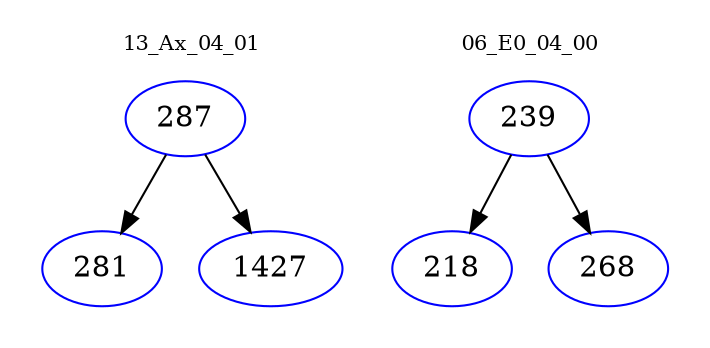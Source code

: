 digraph{
subgraph cluster_0 {
color = white
label = "13_Ax_04_01";
fontsize=10;
T0_287 [label="287", color="blue"]
T0_287 -> T0_281 [color="black"]
T0_281 [label="281", color="blue"]
T0_287 -> T0_1427 [color="black"]
T0_1427 [label="1427", color="blue"]
}
subgraph cluster_1 {
color = white
label = "06_E0_04_00";
fontsize=10;
T1_239 [label="239", color="blue"]
T1_239 -> T1_218 [color="black"]
T1_218 [label="218", color="blue"]
T1_239 -> T1_268 [color="black"]
T1_268 [label="268", color="blue"]
}
}
